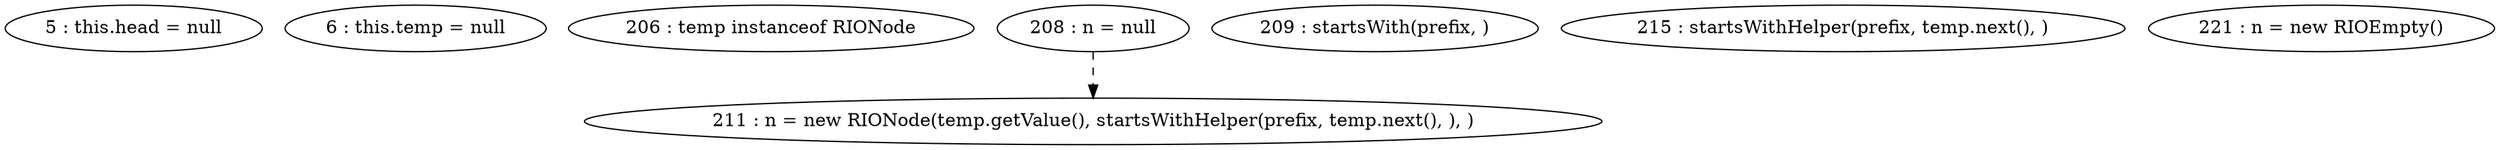 digraph G {
"5 : this.head = null"
"6 : this.temp = null"
"206 : temp instanceof RIONode"
"208 : n = null"
"208 : n = null" -> "211 : n = new RIONode(temp.getValue(), startsWithHelper(prefix, temp.next(), ), )" [style=dashed]
"209 : startsWith(prefix, )"
"211 : n = new RIONode(temp.getValue(), startsWithHelper(prefix, temp.next(), ), )"
"215 : startsWithHelper(prefix, temp.next(), )"
"221 : n = new RIOEmpty()"
}